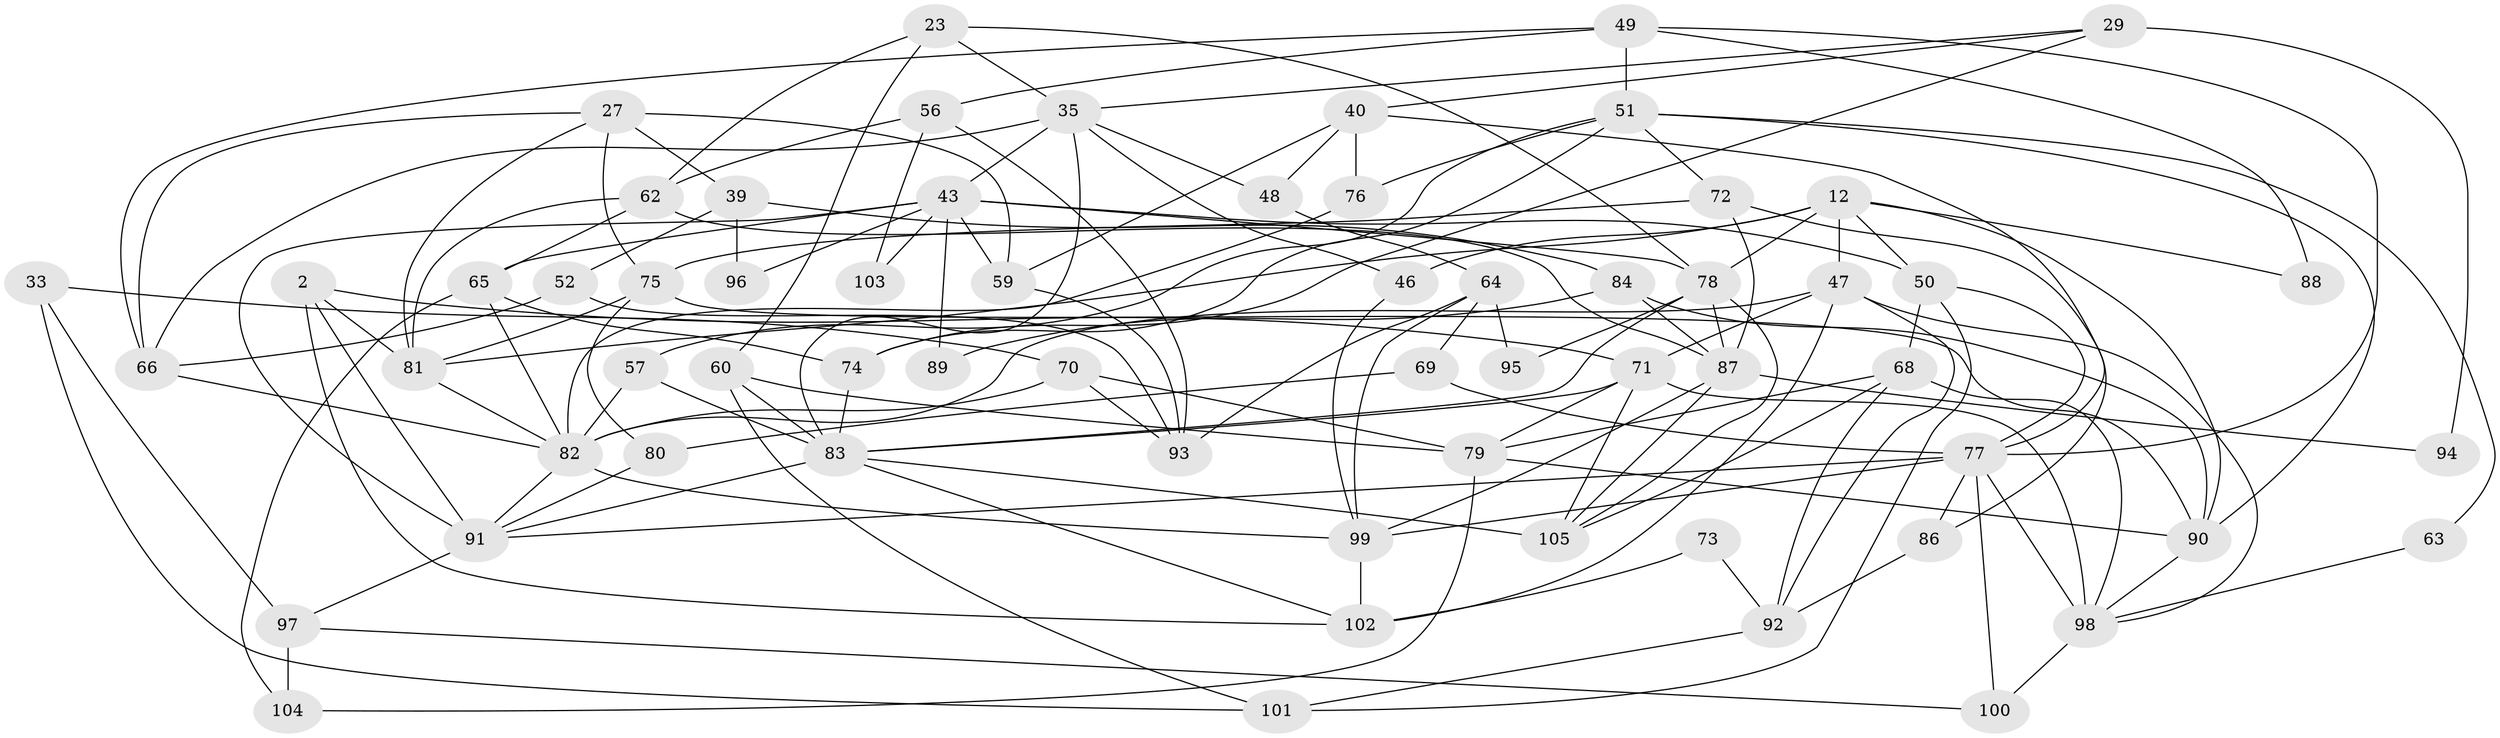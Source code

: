 // original degree distribution, {3: 0.2857142857142857, 6: 0.09523809523809523, 4: 0.29523809523809524, 5: 0.20952380952380953, 2: 0.09523809523809523, 8: 0.01904761904761905}
// Generated by graph-tools (version 1.1) at 2025/53/03/04/25 21:53:23]
// undirected, 63 vertices, 146 edges
graph export_dot {
graph [start="1"]
  node [color=gray90,style=filled];
  2;
  12 [super="+10"];
  23;
  27 [super="+14"];
  29;
  33;
  35 [super="+25"];
  39;
  40 [super="+1+5"];
  43 [super="+42"];
  46;
  47 [super="+13+45"];
  48;
  49;
  50 [super="+6"];
  51 [super="+37"];
  52;
  56;
  57;
  59 [super="+55"];
  60;
  62;
  63;
  64 [super="+9"];
  65;
  66;
  68;
  69 [super="+54"];
  70;
  71 [super="+20"];
  72;
  73;
  74;
  75 [super="+67"];
  76;
  77 [super="+41"];
  78 [super="+28+61"];
  79 [super="+34"];
  80;
  81 [super="+18"];
  82 [super="+4"];
  83 [super="+38+53"];
  84;
  86;
  87 [super="+44"];
  88;
  89;
  90;
  91 [super="+85"];
  92 [super="+31"];
  93;
  94;
  95;
  96;
  97 [super="+3"];
  98 [super="+58"];
  99 [super="+8"];
  100;
  101;
  102 [super="+32"];
  103;
  104;
  105 [super="+16"];
  2 -- 81 [weight=2];
  2 -- 91 [weight=2];
  2 -- 71;
  2 -- 102;
  12 -- 46;
  12 -- 81;
  12 -- 50;
  12 -- 88;
  12 -- 90;
  12 -- 78 [weight=2];
  12 -- 47 [weight=2];
  23 -- 78;
  23 -- 60;
  23 -- 62;
  23 -- 35;
  27 -- 39 [weight=2];
  27 -- 59;
  27 -- 66;
  27 -- 81;
  27 -- 75;
  29 -- 74;
  29 -- 94;
  29 -- 35;
  29 -- 40;
  33 -- 70;
  33 -- 101;
  33 -- 97 [weight=2];
  35 -- 66 [weight=2];
  35 -- 48 [weight=2];
  35 -- 43;
  35 -- 46;
  35 -- 83 [weight=3];
  39 -- 52;
  39 -- 84;
  39 -- 96;
  40 -- 76;
  40 -- 48;
  40 -- 59;
  40 -- 77;
  43 -- 65;
  43 -- 59 [weight=2];
  43 -- 103;
  43 -- 78 [weight=3];
  43 -- 96;
  43 -- 50;
  43 -- 89;
  43 -- 91;
  46 -- 99;
  47 -- 71;
  47 -- 82 [weight=2];
  47 -- 98;
  47 -- 102;
  47 -- 92;
  48 -- 64;
  49 -- 66;
  49 -- 56;
  49 -- 88;
  49 -- 51;
  49 -- 77;
  50 -- 101;
  50 -- 68;
  50 -- 77;
  51 -- 72;
  51 -- 74;
  51 -- 57;
  51 -- 90;
  51 -- 76;
  51 -- 63;
  52 -- 93;
  52 -- 66;
  56 -- 62;
  56 -- 93;
  56 -- 103;
  57 -- 82;
  57 -- 83;
  59 -- 93;
  60 -- 83;
  60 -- 101;
  60 -- 79;
  62 -- 65;
  62 -- 81;
  62 -- 87;
  63 -- 98;
  64 -- 95;
  64 -- 99;
  64 -- 93;
  64 -- 69;
  65 -- 74;
  65 -- 82;
  65 -- 104;
  66 -- 82;
  68 -- 79;
  68 -- 92;
  68 -- 105;
  68 -- 98;
  69 -- 77;
  69 -- 80 [weight=2];
  70 -- 93;
  70 -- 82;
  70 -- 79;
  71 -- 98 [weight=3];
  71 -- 105 [weight=2];
  71 -- 83;
  71 -- 79;
  72 -- 86;
  72 -- 75;
  72 -- 87;
  73 -- 92;
  73 -- 102;
  74 -- 83;
  75 -- 80 [weight=2];
  75 -- 90;
  75 -- 81;
  76 -- 82;
  77 -- 100;
  77 -- 98;
  77 -- 99;
  77 -- 86;
  77 -- 91;
  78 -- 87;
  78 -- 95;
  78 -- 105;
  78 -- 83;
  79 -- 104;
  79 -- 90;
  80 -- 91;
  81 -- 82;
  82 -- 91;
  82 -- 99;
  83 -- 102;
  83 -- 105 [weight=2];
  83 -- 91;
  84 -- 90;
  84 -- 87;
  84 -- 89;
  86 -- 92;
  87 -- 105 [weight=2];
  87 -- 99;
  87 -- 94;
  90 -- 98;
  91 -- 97;
  92 -- 101;
  97 -- 104;
  97 -- 100;
  98 -- 100;
  99 -- 102 [weight=2];
}
